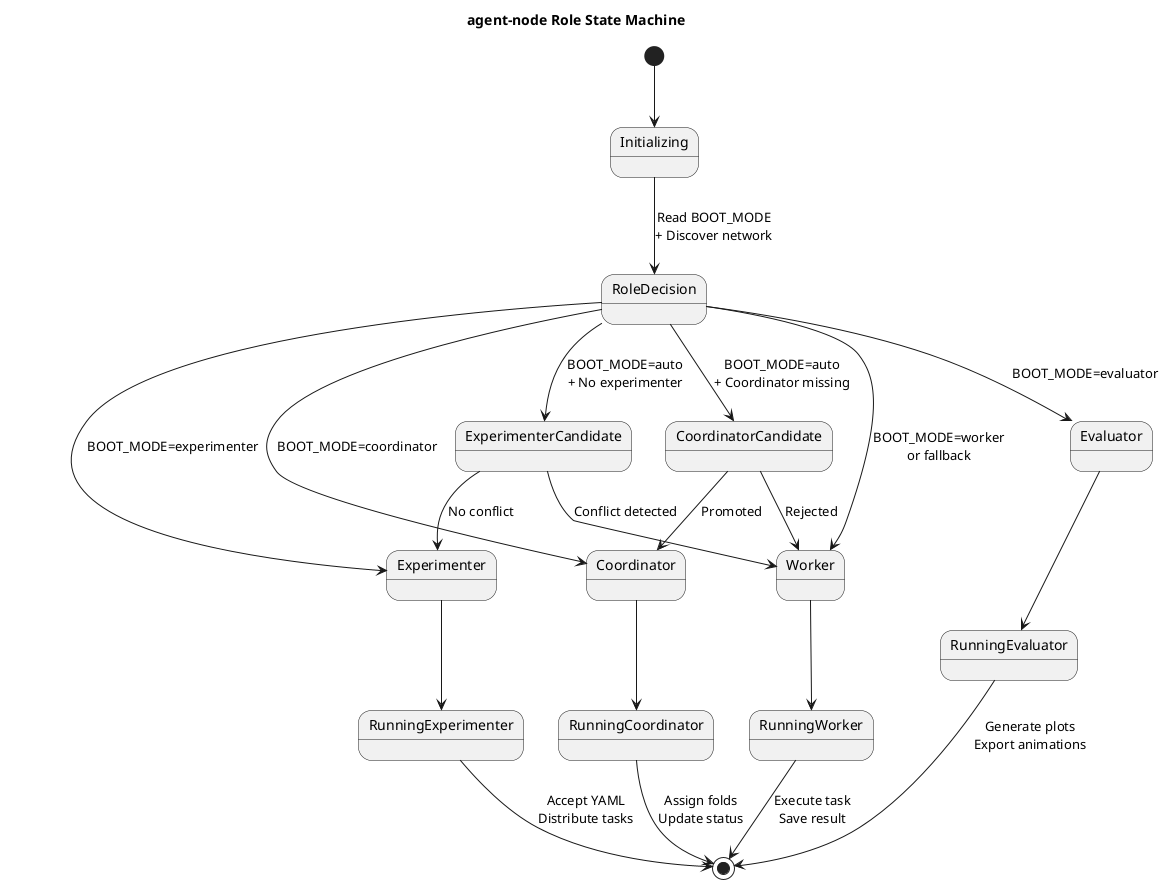@startuml
title agent-node Role State Machine

[*] --> Initializing

Initializing --> RoleDecision : Read BOOT_MODE\n+ Discover network

RoleDecision --> ExperimenterCandidate : BOOT_MODE=auto\n+ No experimenter
RoleDecision --> CoordinatorCandidate : BOOT_MODE=auto\n+ Coordinator missing
RoleDecision --> Worker : BOOT_MODE=worker\nor fallback
RoleDecision --> Evaluator : BOOT_MODE=evaluator
RoleDecision --> Experimenter : BOOT_MODE=experimenter
RoleDecision --> Coordinator : BOOT_MODE=coordinator

ExperimenterCandidate --> Experimenter : No conflict
ExperimenterCandidate --> Worker : Conflict detected

CoordinatorCandidate --> Coordinator : Promoted
CoordinatorCandidate --> Worker : Rejected

Experimenter --> RunningExperimenter
Coordinator --> RunningCoordinator
Worker --> RunningWorker
Evaluator --> RunningEvaluator

RunningExperimenter --> [*] : Accept YAML\nDistribute tasks
RunningCoordinator --> [*] : Assign folds\nUpdate status
RunningWorker --> [*] : Execute task\nSave result
RunningEvaluator --> [*] : Generate plots\nExport animations

@enduml

